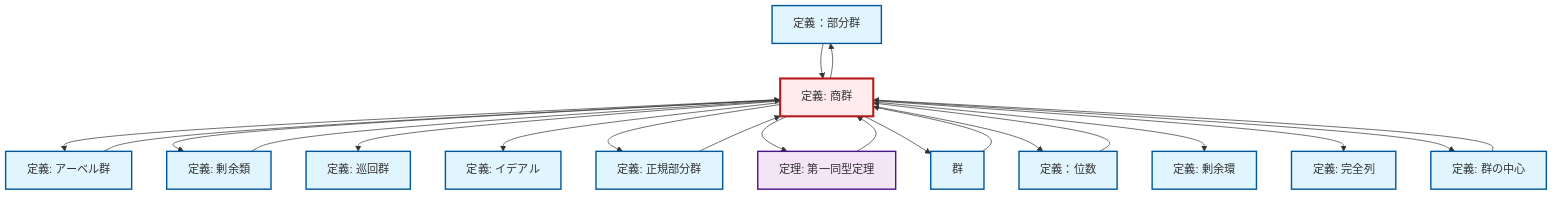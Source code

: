graph TD
    classDef definition fill:#e1f5fe,stroke:#01579b,stroke-width:2px
    classDef theorem fill:#f3e5f5,stroke:#4a148c,stroke-width:2px
    classDef axiom fill:#fff3e0,stroke:#e65100,stroke-width:2px
    classDef example fill:#e8f5e9,stroke:#1b5e20,stroke-width:2px
    classDef current fill:#ffebee,stroke:#b71c1c,stroke-width:3px
    def-subgroup["定義：部分群"]:::definition
    def-cyclic-group["定義: 巡回群"]:::definition
    def-normal-subgroup["定義: 正規部分群"]:::definition
    def-abelian-group["定義: アーベル群"]:::definition
    thm-first-isomorphism["定理: 第一同型定理"]:::theorem
    def-group["群"]:::definition
    def-quotient-ring["定義: 剰余環"]:::definition
    def-exact-sequence["定義: 完全列"]:::definition
    def-order["定義：位数"]:::definition
    def-quotient-group["定義: 商群"]:::definition
    def-center-of-group["定義: 群の中心"]:::definition
    def-coset["定義: 剰余類"]:::definition
    def-ideal["定義: イデアル"]:::definition
    def-quotient-group --> def-subgroup
    def-quotient-group --> def-abelian-group
    def-quotient-group --> def-coset
    def-quotient-group --> def-cyclic-group
    thm-first-isomorphism --> def-quotient-group
    def-quotient-group --> def-ideal
    def-center-of-group --> def-quotient-group
    def-quotient-group --> def-normal-subgroup
    def-quotient-group --> thm-first-isomorphism
    def-quotient-group --> def-group
    def-quotient-group --> def-order
    def-normal-subgroup --> def-quotient-group
    def-coset --> def-quotient-group
    def-quotient-group --> def-quotient-ring
    def-order --> def-quotient-group
    def-group --> def-quotient-group
    def-subgroup --> def-quotient-group
    def-quotient-group --> def-exact-sequence
    def-abelian-group --> def-quotient-group
    def-quotient-group --> def-center-of-group
    class def-quotient-group current